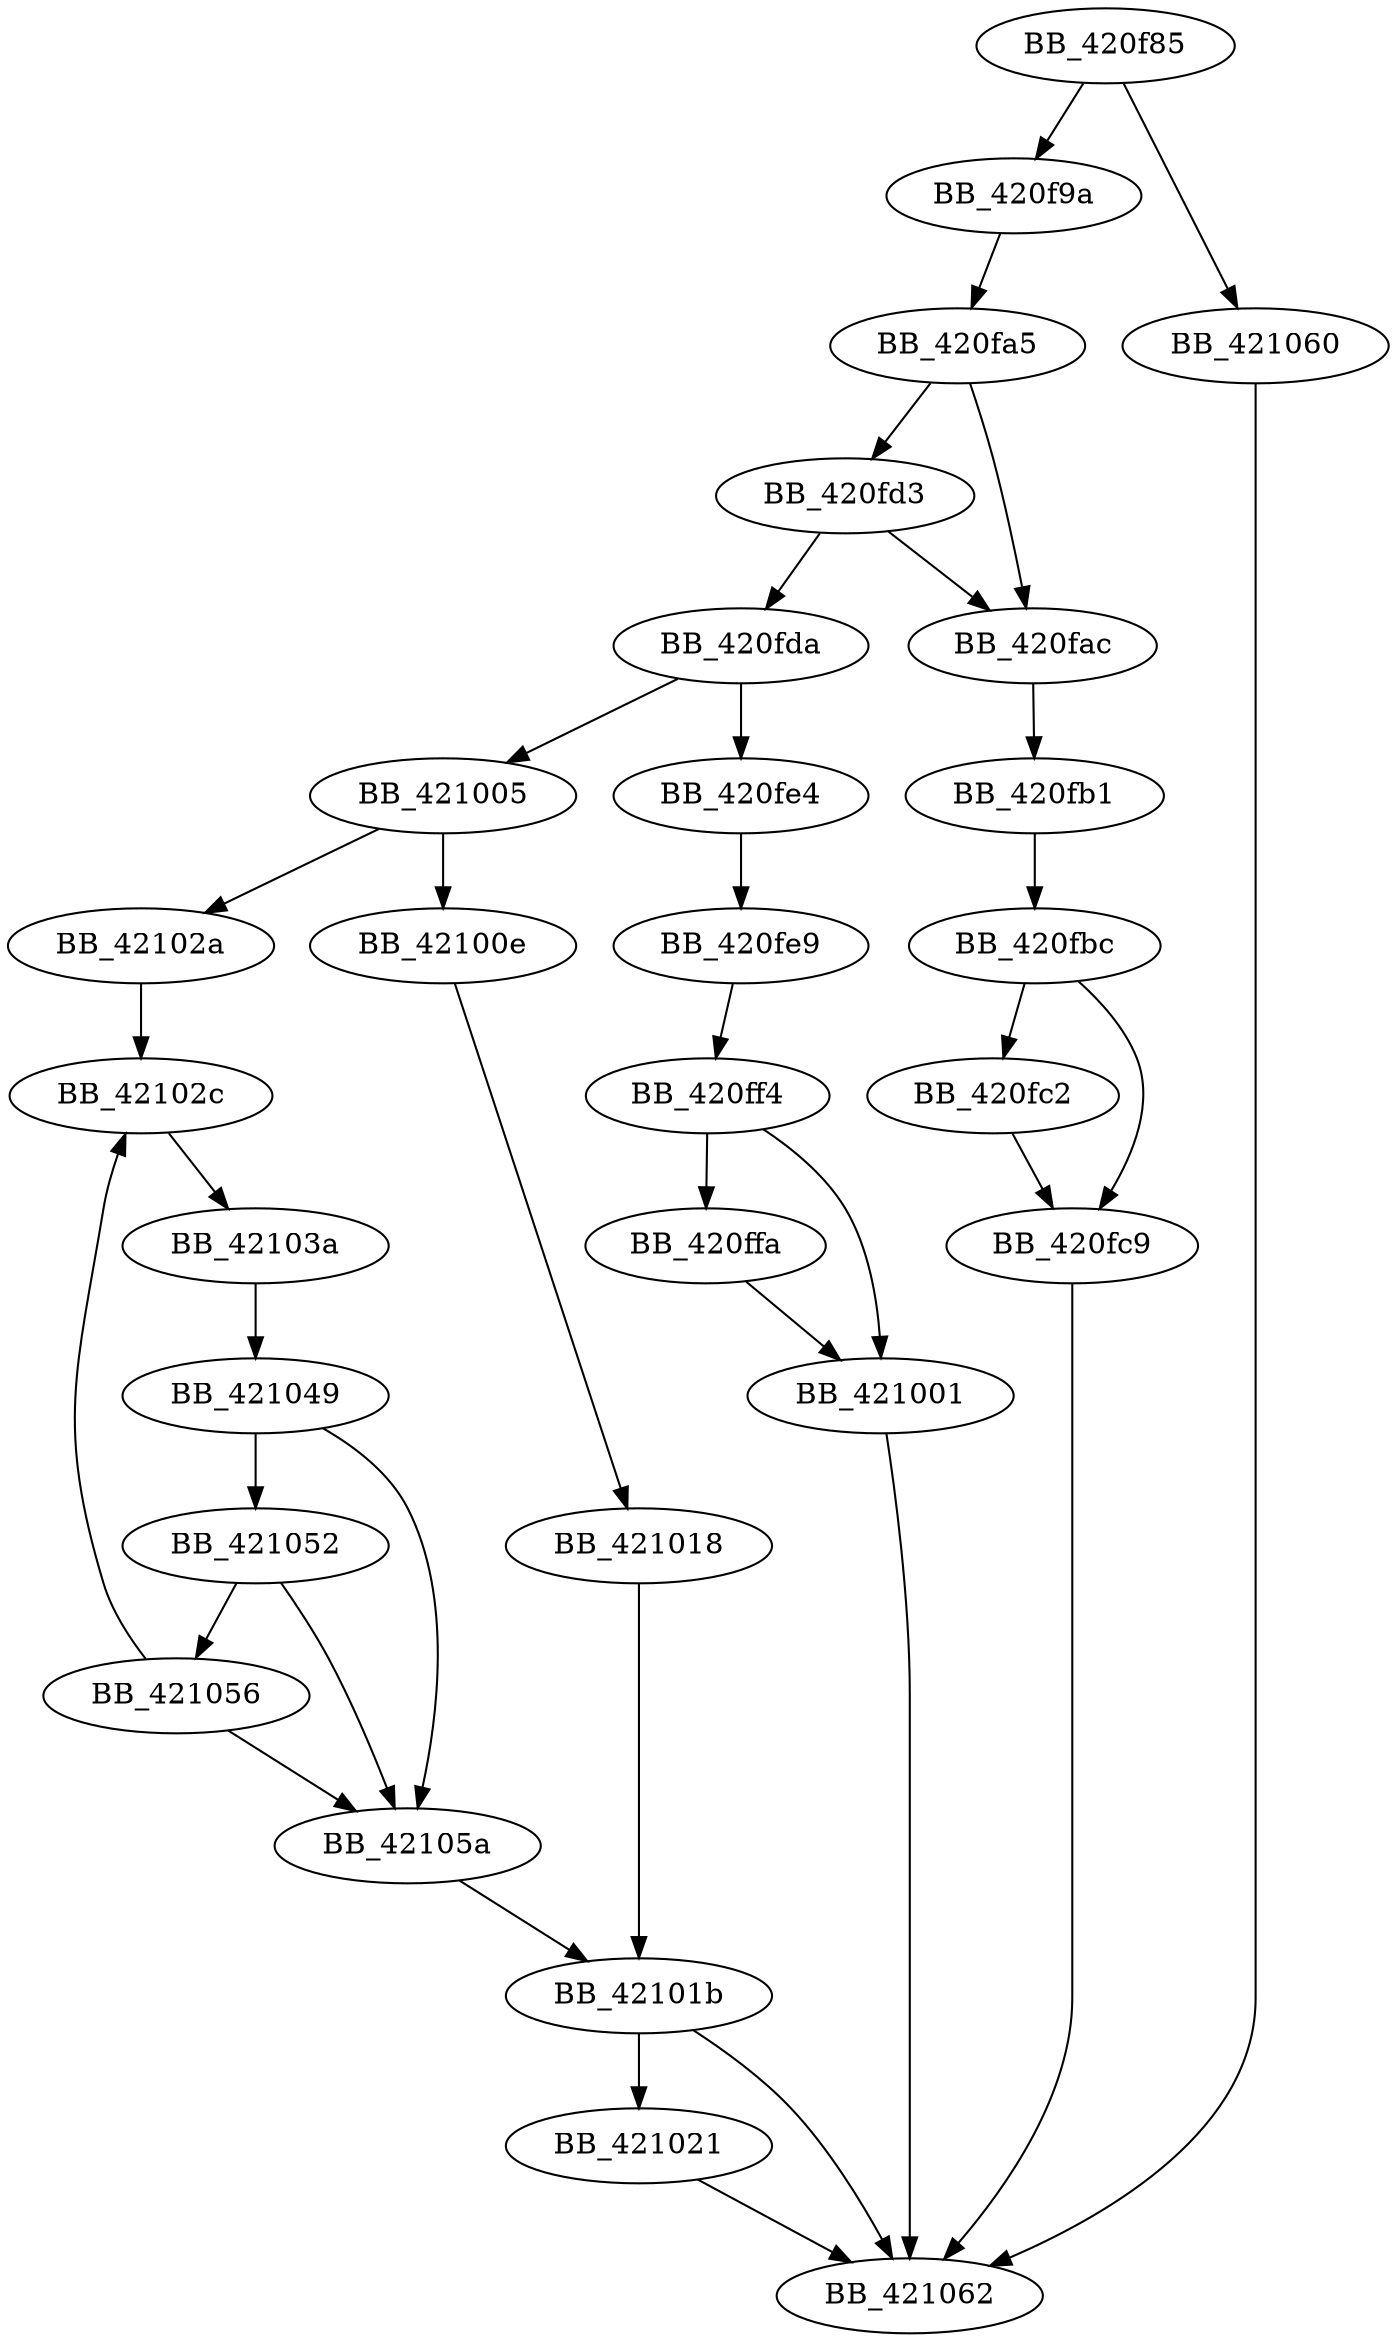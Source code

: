 DiGraph __strnicmp_l{
BB_420f85->BB_420f9a
BB_420f85->BB_421060
BB_420f9a->BB_420fa5
BB_420fa5->BB_420fac
BB_420fa5->BB_420fd3
BB_420fac->BB_420fb1
BB_420fb1->BB_420fbc
BB_420fbc->BB_420fc2
BB_420fbc->BB_420fc9
BB_420fc2->BB_420fc9
BB_420fc9->BB_421062
BB_420fd3->BB_420fac
BB_420fd3->BB_420fda
BB_420fda->BB_420fe4
BB_420fda->BB_421005
BB_420fe4->BB_420fe9
BB_420fe9->BB_420ff4
BB_420ff4->BB_420ffa
BB_420ff4->BB_421001
BB_420ffa->BB_421001
BB_421001->BB_421062
BB_421005->BB_42100e
BB_421005->BB_42102a
BB_42100e->BB_421018
BB_421018->BB_42101b
BB_42101b->BB_421021
BB_42101b->BB_421062
BB_421021->BB_421062
BB_42102a->BB_42102c
BB_42102c->BB_42103a
BB_42103a->BB_421049
BB_421049->BB_421052
BB_421049->BB_42105a
BB_421052->BB_421056
BB_421052->BB_42105a
BB_421056->BB_42102c
BB_421056->BB_42105a
BB_42105a->BB_42101b
BB_421060->BB_421062
}
